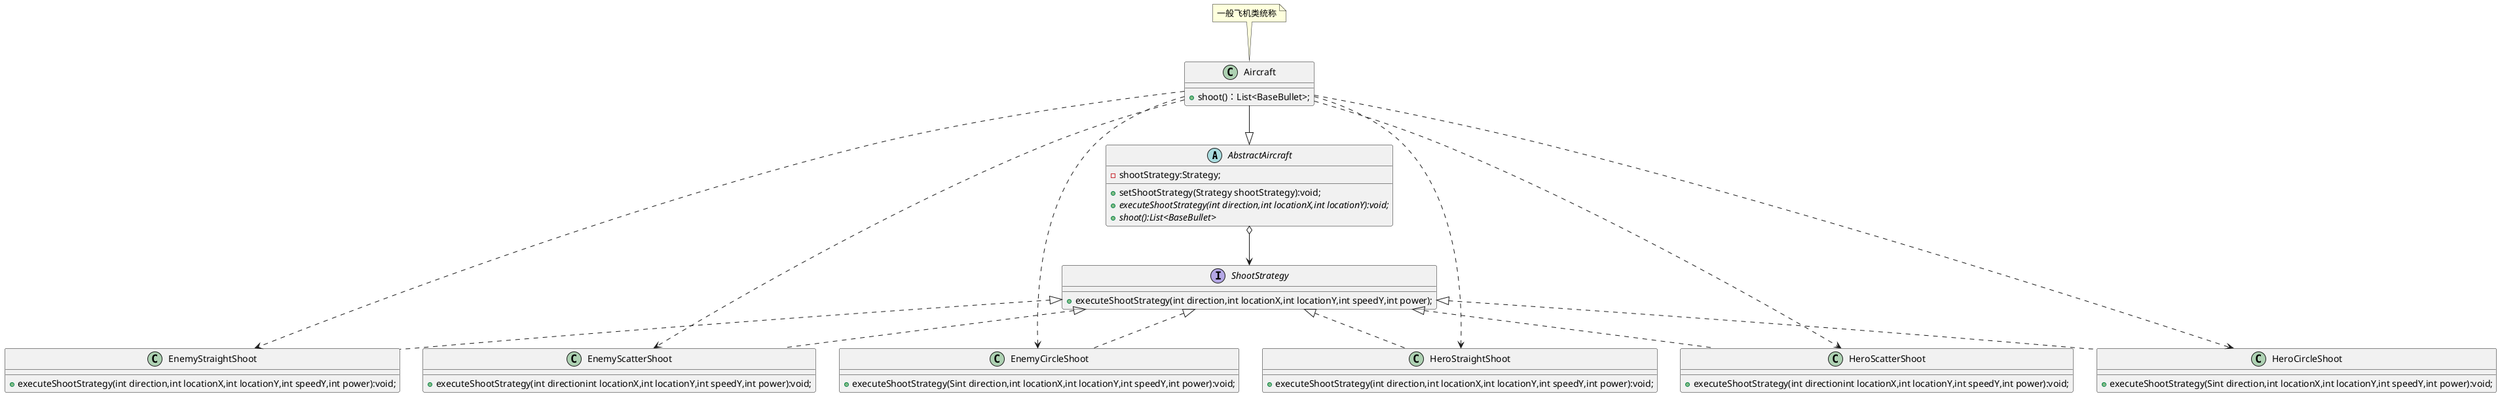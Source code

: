 @startuml
'https://plantuml.com/class-diagram

abstract class AbstractAircraft{
    - shootStrategy:Strategy;
    + setShootStrategy(Strategy shootStrategy):void;
    + {abstract} executeShootStrategy(int direction,int locationX,int locationY):void;
    + {abstract} shoot():List<BaseBullet>
}

interface ShootStrategy{
    + executeShootStrategy(int direction,int locationX,int locationY,int speedY,int power);
}

class EnemyStraightShoot{
    + executeShootStrategy(int direction,int locationX,int locationY,int speedY,int power):void;
}

class EnemyScatterShoot{
    + executeShootStrategy(int directionint locationX,int locationY,int speedY,int power):void;
}

class EnemyCircleShoot{
    + executeShootStrategy(Sint direction,int locationX,int locationY,int speedY,int power):void;
}

class HeroStraightShoot{
    + executeShootStrategy(int direction,int locationX,int locationY,int speedY,int power):void;
}

class HeroScatterShoot{
    + executeShootStrategy(int directionint locationX,int locationY,int speedY,int power):void;
}

class HeroCircleShoot{
    + executeShootStrategy(Sint direction,int locationX,int locationY,int speedY,int power):void;
}

class Aircraft{
    + shoot()：List<BaseBullet>;
}
note top of Aircraft
    一般飞机类统称
end note

ShootStrategy <|.. HeroStraightShoot
ShootStrategy <|.. HeroScatterShoot
ShootStrategy <|.. HeroCircleShoot
ShootStrategy <|.. EnemyStraightShoot
ShootStrategy <|.. EnemyScatterShoot
ShootStrategy <|.. EnemyCircleShoot
AbstractAircraft o--> ShootStrategy
Aircraft ..> HeroStraightShoot
Aircraft ..> HeroScatterShoot
Aircraft ..> HeroCircleShoot
Aircraft ..> EnemyStraightShoot
Aircraft ..> EnemyScatterShoot
Aircraft ..> EnemyCircleShoot
Aircraft --|> AbstractAircraft

@enduml